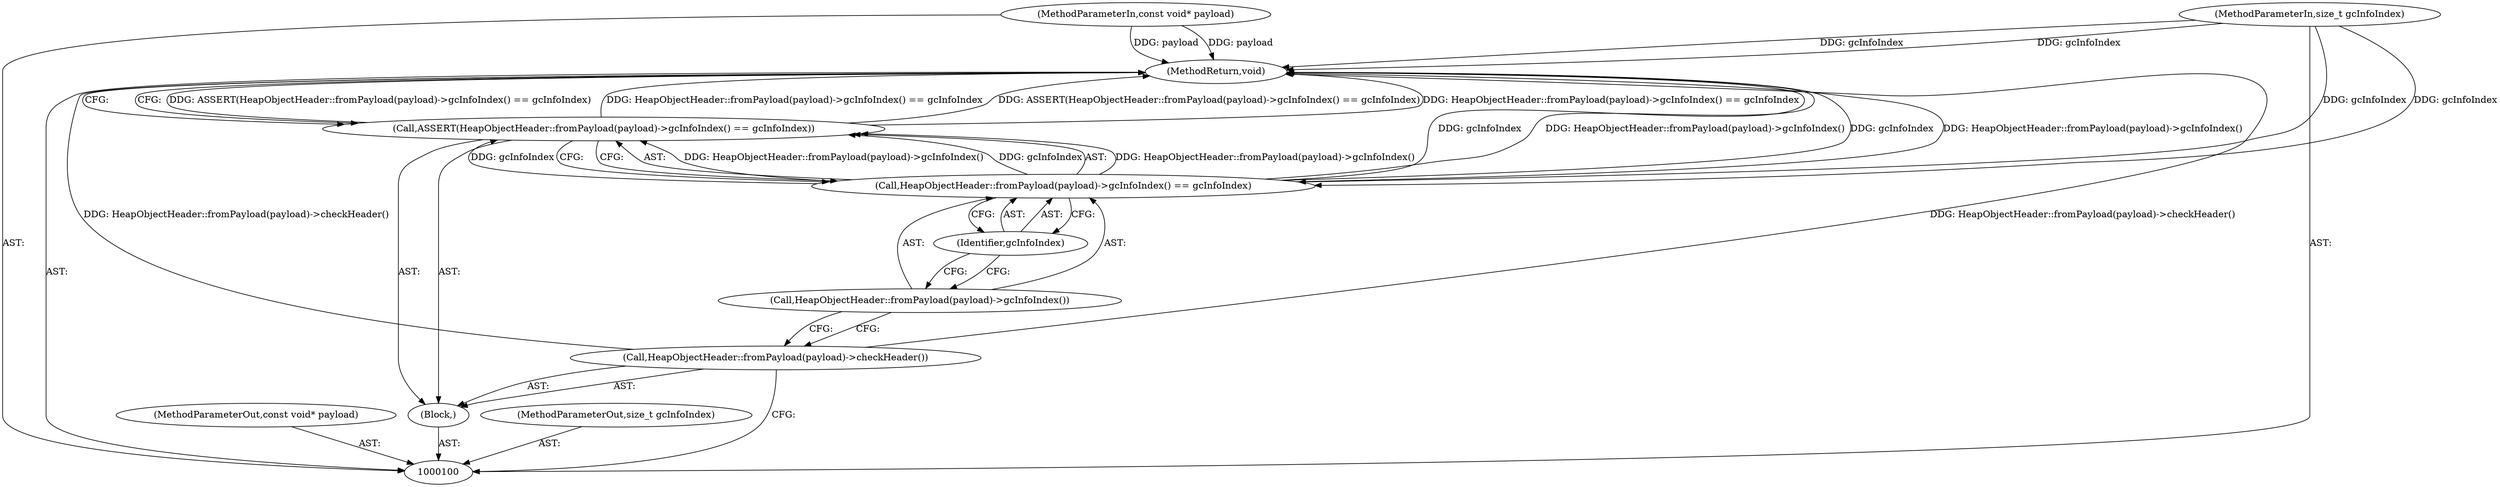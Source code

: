 digraph "0_Chrome_0749ec24fae74ec32d0567eef0e5ec43c84dbcb9" {
"1000109" [label="(MethodReturn,void)"];
"1000101" [label="(MethodParameterIn,const void* payload)"];
"1000129" [label="(MethodParameterOut,const void* payload)"];
"1000102" [label="(MethodParameterIn,size_t gcInfoIndex)"];
"1000130" [label="(MethodParameterOut,size_t gcInfoIndex)"];
"1000103" [label="(Block,)"];
"1000104" [label="(Call,HeapObjectHeader::fromPayload(payload)->checkHeader())"];
"1000105" [label="(Call,ASSERT(HeapObjectHeader::fromPayload(payload)->gcInfoIndex() == gcInfoIndex))"];
"1000108" [label="(Identifier,gcInfoIndex)"];
"1000106" [label="(Call,HeapObjectHeader::fromPayload(payload)->gcInfoIndex() == gcInfoIndex)"];
"1000107" [label="(Call,HeapObjectHeader::fromPayload(payload)->gcInfoIndex())"];
"1000109" -> "1000100"  [label="AST: "];
"1000109" -> "1000105"  [label="CFG: "];
"1000106" -> "1000109"  [label="DDG: gcInfoIndex"];
"1000106" -> "1000109"  [label="DDG: HeapObjectHeader::fromPayload(payload)->gcInfoIndex()"];
"1000104" -> "1000109"  [label="DDG: HeapObjectHeader::fromPayload(payload)->checkHeader()"];
"1000105" -> "1000109"  [label="DDG: ASSERT(HeapObjectHeader::fromPayload(payload)->gcInfoIndex() == gcInfoIndex)"];
"1000105" -> "1000109"  [label="DDG: HeapObjectHeader::fromPayload(payload)->gcInfoIndex() == gcInfoIndex"];
"1000102" -> "1000109"  [label="DDG: gcInfoIndex"];
"1000101" -> "1000109"  [label="DDG: payload"];
"1000101" -> "1000100"  [label="AST: "];
"1000101" -> "1000109"  [label="DDG: payload"];
"1000129" -> "1000100"  [label="AST: "];
"1000102" -> "1000100"  [label="AST: "];
"1000102" -> "1000109"  [label="DDG: gcInfoIndex"];
"1000102" -> "1000106"  [label="DDG: gcInfoIndex"];
"1000130" -> "1000100"  [label="AST: "];
"1000103" -> "1000100"  [label="AST: "];
"1000104" -> "1000103"  [label="AST: "];
"1000105" -> "1000103"  [label="AST: "];
"1000104" -> "1000103"  [label="AST: "];
"1000104" -> "1000100"  [label="CFG: "];
"1000107" -> "1000104"  [label="CFG: "];
"1000104" -> "1000109"  [label="DDG: HeapObjectHeader::fromPayload(payload)->checkHeader()"];
"1000105" -> "1000103"  [label="AST: "];
"1000105" -> "1000106"  [label="CFG: "];
"1000106" -> "1000105"  [label="AST: "];
"1000109" -> "1000105"  [label="CFG: "];
"1000105" -> "1000109"  [label="DDG: ASSERT(HeapObjectHeader::fromPayload(payload)->gcInfoIndex() == gcInfoIndex)"];
"1000105" -> "1000109"  [label="DDG: HeapObjectHeader::fromPayload(payload)->gcInfoIndex() == gcInfoIndex"];
"1000106" -> "1000105"  [label="DDG: HeapObjectHeader::fromPayload(payload)->gcInfoIndex()"];
"1000106" -> "1000105"  [label="DDG: gcInfoIndex"];
"1000108" -> "1000106"  [label="AST: "];
"1000108" -> "1000107"  [label="CFG: "];
"1000106" -> "1000108"  [label="CFG: "];
"1000106" -> "1000105"  [label="AST: "];
"1000106" -> "1000108"  [label="CFG: "];
"1000107" -> "1000106"  [label="AST: "];
"1000108" -> "1000106"  [label="AST: "];
"1000105" -> "1000106"  [label="CFG: "];
"1000106" -> "1000109"  [label="DDG: gcInfoIndex"];
"1000106" -> "1000109"  [label="DDG: HeapObjectHeader::fromPayload(payload)->gcInfoIndex()"];
"1000106" -> "1000105"  [label="DDG: HeapObjectHeader::fromPayload(payload)->gcInfoIndex()"];
"1000106" -> "1000105"  [label="DDG: gcInfoIndex"];
"1000102" -> "1000106"  [label="DDG: gcInfoIndex"];
"1000107" -> "1000106"  [label="AST: "];
"1000107" -> "1000104"  [label="CFG: "];
"1000108" -> "1000107"  [label="CFG: "];
}
